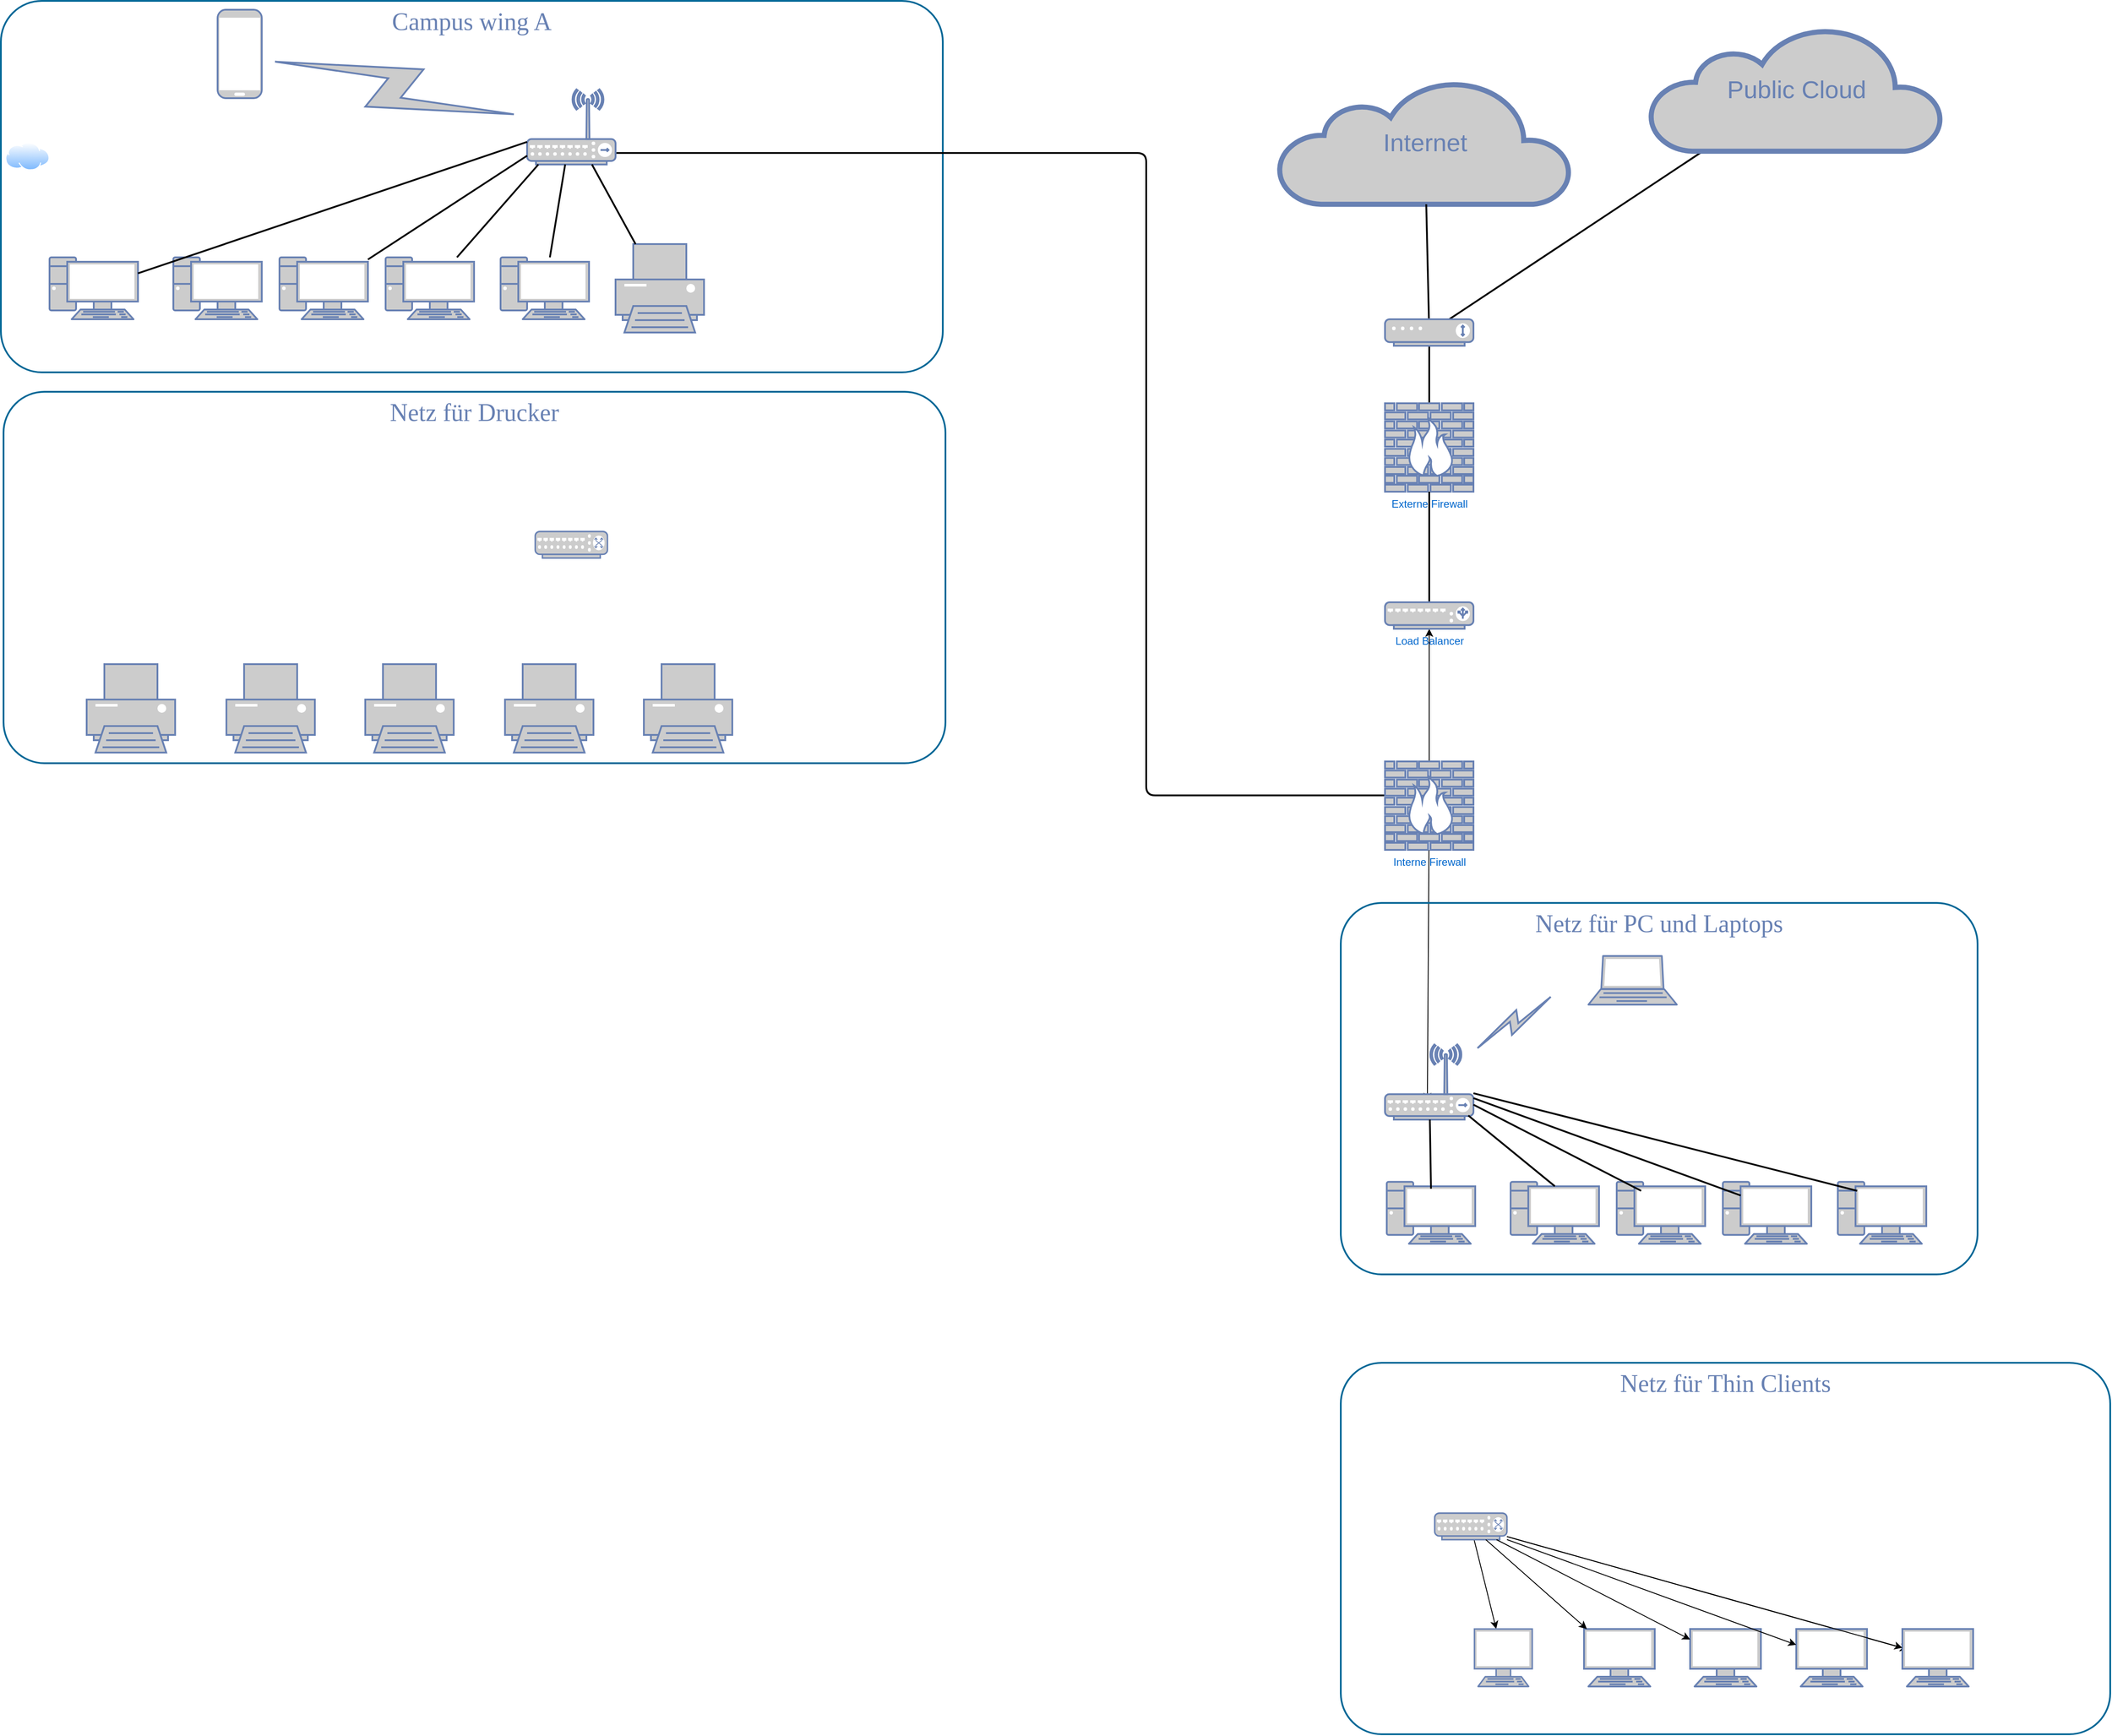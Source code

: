 <mxfile version="21.5.0" type="github">
  <diagram name="Seite-1" id="8-7M1oQOfn6xRrpXZHGh">
    <mxGraphModel dx="3694" dy="2043" grid="1" gridSize="10" guides="1" tooltips="1" connect="1" arrows="1" fold="1" page="1" pageScale="1" pageWidth="10000" pageHeight="10000" math="0" shadow="0">
      <root>
        <mxCell id="0" />
        <mxCell id="1" parent="0" />
        <mxCell id="pISYecKRWvW4cgzkgIgh-90" value="" style="group" vertex="1" connectable="0" parent="1">
          <mxGeometry x="1590" y="1560" width="870" height="420" as="geometry" />
        </mxCell>
        <mxCell id="pISYecKRWvW4cgzkgIgh-3" value="Netz für Thin Clients" style="rounded=1;whiteSpace=wrap;html=1;shadow=0;comic=0;strokeColor=#036897;strokeWidth=2;fillColor=none;fontFamily=Verdana;fontSize=28;fontColor=#6881B3;align=center;arcSize=11;verticalAlign=top;" vertex="1" parent="pISYecKRWvW4cgzkgIgh-90">
          <mxGeometry width="870" height="420" as="geometry" />
        </mxCell>
        <mxCell id="pISYecKRWvW4cgzkgIgh-100" style="edgeStyle=none;rounded=0;orthogonalLoop=1;jettySize=auto;html=1;" edge="1" parent="pISYecKRWvW4cgzkgIgh-90" source="pISYecKRWvW4cgzkgIgh-93" target="pISYecKRWvW4cgzkgIgh-94">
          <mxGeometry relative="1" as="geometry" />
        </mxCell>
        <mxCell id="pISYecKRWvW4cgzkgIgh-105" style="edgeStyle=none;rounded=0;orthogonalLoop=1;jettySize=auto;html=1;" edge="1" parent="pISYecKRWvW4cgzkgIgh-90" source="pISYecKRWvW4cgzkgIgh-93" target="pISYecKRWvW4cgzkgIgh-99">
          <mxGeometry relative="1" as="geometry" />
        </mxCell>
        <mxCell id="pISYecKRWvW4cgzkgIgh-93" value="" style="fontColor=#0066CC;verticalAlign=top;verticalLabelPosition=bottom;labelPosition=center;align=center;html=1;outlineConnect=0;fillColor=#CCCCCC;strokeColor=#6881B3;gradientColor=none;gradientDirection=north;strokeWidth=2;shape=mxgraph.networks.switch;" vertex="1" parent="pISYecKRWvW4cgzkgIgh-90">
          <mxGeometry x="106.197" y="170" width="81.69" height="30" as="geometry" />
        </mxCell>
        <mxCell id="pISYecKRWvW4cgzkgIgh-94" value="" style="fontColor=#0066CC;verticalAlign=top;verticalLabelPosition=bottom;labelPosition=center;align=center;html=1;outlineConnect=0;fillColor=#CCCCCC;strokeColor=#6881B3;gradientColor=none;gradientDirection=north;strokeWidth=2;shape=mxgraph.networks.terminal;" vertex="1" parent="pISYecKRWvW4cgzkgIgh-90">
          <mxGeometry x="151.127" y="301" width="65.352" height="65" as="geometry" />
        </mxCell>
        <mxCell id="pISYecKRWvW4cgzkgIgh-99" value="" style="fontColor=#0066CC;verticalAlign=top;verticalLabelPosition=bottom;labelPosition=center;align=center;html=1;outlineConnect=0;fillColor=#CCCCCC;strokeColor=#6881B3;gradientColor=none;gradientDirection=north;strokeWidth=2;shape=mxgraph.networks.terminal;" vertex="1" parent="pISYecKRWvW4cgzkgIgh-90">
          <mxGeometry x="641.268" y="301" width="65.352" height="65" as="geometry" />
        </mxCell>
        <mxCell id="pISYecKRWvW4cgzkgIgh-1" value="" style="image;aspect=fixed;perimeter=ellipsePerimeter;html=1;align=center;shadow=0;dashed=0;spacingTop=3;image=img/lib/active_directory/internet_cloud.svg;" vertex="1" parent="1">
          <mxGeometry x="80" y="180" width="50" height="31.5" as="geometry" />
        </mxCell>
        <mxCell id="pISYecKRWvW4cgzkgIgh-5" value="Campus wing A" style="rounded=1;whiteSpace=wrap;html=1;shadow=0;comic=0;strokeColor=#036897;strokeWidth=2;fillColor=none;fontFamily=Verdana;fontSize=28;fontColor=#6881B3;align=center;arcSize=11;verticalAlign=top;" vertex="1" parent="1">
          <mxGeometry x="75" y="20" width="1065" height="420" as="geometry" />
        </mxCell>
        <mxCell id="pISYecKRWvW4cgzkgIgh-4" value="Netz für Drucker" style="rounded=1;whiteSpace=wrap;html=1;shadow=0;comic=0;strokeColor=#036897;strokeWidth=2;fillColor=none;fontFamily=Verdana;fontSize=28;fontColor=#6881B3;align=center;arcSize=11;verticalAlign=top;" vertex="1" parent="1">
          <mxGeometry x="78" y="462" width="1065" height="420" as="geometry" />
        </mxCell>
        <mxCell id="pISYecKRWvW4cgzkgIgh-6" style="edgeStyle=none;html=1;labelBackgroundColor=none;endArrow=none;endFill=0;strokeWidth=2;fontFamily=Verdana;fontSize=28;fontColor=#6881B3;" edge="1" parent="1" source="pISYecKRWvW4cgzkgIgh-7" target="pISYecKRWvW4cgzkgIgh-91">
          <mxGeometry relative="1" as="geometry">
            <mxPoint x="1690" y="390" as="targetPoint" />
          </mxGeometry>
        </mxCell>
        <mxCell id="pISYecKRWvW4cgzkgIgh-7" value="&lt;div&gt;Externe Firewall&lt;/div&gt;&lt;div&gt;&lt;br&gt;&lt;/div&gt;" style="fontColor=#0066CC;verticalAlign=top;verticalLabelPosition=bottom;labelPosition=center;align=center;html=1;fillColor=#CCCCCC;strokeColor=#6881B3;gradientColor=none;gradientDirection=north;strokeWidth=2;shape=mxgraph.networks.firewall;rounded=0;shadow=0;comic=0;" vertex="1" parent="1">
          <mxGeometry x="1640" y="475" width="100" height="100" as="geometry" />
        </mxCell>
        <mxCell id="pISYecKRWvW4cgzkgIgh-8" style="edgeStyle=orthogonalEdgeStyle;html=1;labelBackgroundColor=none;endArrow=none;endFill=0;strokeWidth=2;fontFamily=Verdana;fontSize=15;fontColor=#036897;entryX=0.078;entryY=0.384;entryDx=0;entryDy=0;entryPerimeter=0;" edge="1" parent="1" source="pISYecKRWvW4cgzkgIgh-17" target="pISYecKRWvW4cgzkgIgh-80">
          <mxGeometry relative="1" as="geometry">
            <mxPoint x="1110" y="310" as="targetPoint" />
            <Array as="points">
              <mxPoint x="1370" y="192" />
              <mxPoint x="1370" y="918" />
            </Array>
          </mxGeometry>
        </mxCell>
        <mxCell id="pISYecKRWvW4cgzkgIgh-9" style="edgeStyle=none;html=1;labelBackgroundColor=none;endArrow=none;endFill=0;strokeWidth=2;fontFamily=Verdana;fontSize=15;fontColor=#036897;" edge="1" parent="1" source="pISYecKRWvW4cgzkgIgh-83" target="pISYecKRWvW4cgzkgIgh-7">
          <mxGeometry relative="1" as="geometry">
            <mxPoint x="1550.0" y="917" as="targetPoint" />
            <mxPoint x="1690" y="730" as="sourcePoint" />
          </mxGeometry>
        </mxCell>
        <mxCell id="pISYecKRWvW4cgzkgIgh-11" value="" style="fontColor=#0066CC;verticalAlign=top;verticalLabelPosition=bottom;labelPosition=center;align=center;html=1;fillColor=#CCCCCC;strokeColor=#6881B3;gradientColor=none;gradientDirection=north;strokeWidth=2;shape=mxgraph.networks.pc;rounded=0;shadow=0;comic=0;" vertex="1" parent="1">
          <mxGeometry x="130.0" y="310" width="100" height="70" as="geometry" />
        </mxCell>
        <mxCell id="pISYecKRWvW4cgzkgIgh-12" value="" style="fontColor=#0066CC;verticalAlign=top;verticalLabelPosition=bottom;labelPosition=center;align=center;html=1;fillColor=#CCCCCC;strokeColor=#6881B3;gradientColor=none;gradientDirection=north;strokeWidth=2;shape=mxgraph.networks.pc;rounded=0;shadow=0;comic=0;" vertex="1" parent="1">
          <mxGeometry x="270.0" y="310" width="100" height="70" as="geometry" />
        </mxCell>
        <mxCell id="pISYecKRWvW4cgzkgIgh-13" value="" style="fontColor=#0066CC;verticalAlign=top;verticalLabelPosition=bottom;labelPosition=center;align=center;html=1;fillColor=#CCCCCC;strokeColor=#6881B3;gradientColor=none;gradientDirection=north;strokeWidth=2;shape=mxgraph.networks.pc;rounded=0;shadow=0;comic=0;" vertex="1" parent="1">
          <mxGeometry x="390.0" y="310" width="100" height="70" as="geometry" />
        </mxCell>
        <mxCell id="pISYecKRWvW4cgzkgIgh-14" value="" style="fontColor=#0066CC;verticalAlign=top;verticalLabelPosition=bottom;labelPosition=center;align=center;html=1;fillColor=#CCCCCC;strokeColor=#6881B3;gradientColor=none;gradientDirection=north;strokeWidth=2;shape=mxgraph.networks.pc;rounded=0;shadow=0;comic=0;" vertex="1" parent="1">
          <mxGeometry x="510.0" y="310" width="100" height="70" as="geometry" />
        </mxCell>
        <mxCell id="pISYecKRWvW4cgzkgIgh-15" value="" style="fontColor=#0066CC;verticalAlign=top;verticalLabelPosition=bottom;labelPosition=center;align=center;html=1;fillColor=#CCCCCC;strokeColor=#6881B3;gradientColor=none;gradientDirection=north;strokeWidth=2;shape=mxgraph.networks.pc;rounded=0;shadow=0;comic=0;" vertex="1" parent="1">
          <mxGeometry x="640.0" y="310" width="100" height="70" as="geometry" />
        </mxCell>
        <mxCell id="pISYecKRWvW4cgzkgIgh-16" value="" style="fontColor=#0066CC;verticalAlign=top;verticalLabelPosition=bottom;labelPosition=center;align=center;html=1;fillColor=#CCCCCC;strokeColor=#6881B3;gradientColor=none;gradientDirection=north;strokeWidth=2;shape=mxgraph.networks.printer;rounded=0;shadow=0;comic=0;" vertex="1" parent="1">
          <mxGeometry x="770.0" y="295" width="100" height="100" as="geometry" />
        </mxCell>
        <mxCell id="pISYecKRWvW4cgzkgIgh-17" value="" style="fontColor=#0066CC;verticalAlign=top;verticalLabelPosition=bottom;labelPosition=center;align=center;html=1;fillColor=#CCCCCC;strokeColor=#6881B3;gradientColor=none;gradientDirection=north;strokeWidth=2;shape=mxgraph.networks.wireless_hub;rounded=0;shadow=0;comic=0;" vertex="1" parent="1">
          <mxGeometry x="670.0" y="120" width="100" height="85" as="geometry" />
        </mxCell>
        <mxCell id="pISYecKRWvW4cgzkgIgh-18" style="edgeStyle=none;html=1;labelBackgroundColor=none;endArrow=none;endFill=0;strokeWidth=2;fontFamily=Verdana;fontSize=15;fontColor=#036897;" edge="1" parent="1" source="pISYecKRWvW4cgzkgIgh-11" target="pISYecKRWvW4cgzkgIgh-17">
          <mxGeometry relative="1" as="geometry">
            <mxPoint x="650.0" y="240" as="targetPoint" />
          </mxGeometry>
        </mxCell>
        <mxCell id="pISYecKRWvW4cgzkgIgh-19" style="edgeStyle=none;html=1;labelBackgroundColor=none;endArrow=none;endFill=0;strokeWidth=2;fontFamily=Verdana;fontSize=15;fontColor=#036897;" edge="1" parent="1" source="pISYecKRWvW4cgzkgIgh-13" target="pISYecKRWvW4cgzkgIgh-17">
          <mxGeometry relative="1" as="geometry" />
        </mxCell>
        <mxCell id="pISYecKRWvW4cgzkgIgh-20" style="edgeStyle=none;html=1;labelBackgroundColor=none;endArrow=none;endFill=0;strokeWidth=2;fontFamily=Verdana;fontSize=15;fontColor=#036897;" edge="1" parent="1" source="pISYecKRWvW4cgzkgIgh-14" target="pISYecKRWvW4cgzkgIgh-17">
          <mxGeometry relative="1" as="geometry" />
        </mxCell>
        <mxCell id="pISYecKRWvW4cgzkgIgh-21" style="edgeStyle=none;html=1;labelBackgroundColor=none;endArrow=none;endFill=0;strokeWidth=2;fontFamily=Verdana;fontSize=15;fontColor=#036897;" edge="1" parent="1" source="pISYecKRWvW4cgzkgIgh-15" target="pISYecKRWvW4cgzkgIgh-17">
          <mxGeometry relative="1" as="geometry" />
        </mxCell>
        <mxCell id="pISYecKRWvW4cgzkgIgh-22" style="edgeStyle=none;html=1;labelBackgroundColor=none;endArrow=none;endFill=0;strokeWidth=2;fontFamily=Verdana;fontSize=15;fontColor=#036897;" edge="1" parent="1" source="pISYecKRWvW4cgzkgIgh-16" target="pISYecKRWvW4cgzkgIgh-17">
          <mxGeometry relative="1" as="geometry" />
        </mxCell>
        <mxCell id="pISYecKRWvW4cgzkgIgh-23" value="" style="html=1;fillColor=#CCCCCC;strokeColor=#6881B3;gradientColor=none;gradientDirection=north;strokeWidth=2;shape=mxgraph.networks.comm_link_edge;html=1;labelBackgroundColor=none;endArrow=none;endFill=0;fontFamily=Verdana;fontSize=20;" edge="1" parent="1" source="pISYecKRWvW4cgzkgIgh-17" target="pISYecKRWvW4cgzkgIgh-24">
          <mxGeometry width="100" height="100" relative="1" as="geometry">
            <mxPoint x="900.0" y="220" as="sourcePoint" />
            <mxPoint x="603.0" y="133" as="targetPoint" />
          </mxGeometry>
        </mxCell>
        <mxCell id="pISYecKRWvW4cgzkgIgh-24" value="" style="fontColor=#0066CC;verticalAlign=top;verticalLabelPosition=bottom;labelPosition=center;align=center;html=1;fillColor=#CCCCCC;strokeColor=#6881B3;gradientColor=none;gradientDirection=north;strokeWidth=2;shape=mxgraph.networks.mobile;rounded=0;shadow=0;comic=0;" vertex="1" parent="1">
          <mxGeometry x="320.0" y="30" width="50" height="100" as="geometry" />
        </mxCell>
        <mxCell id="pISYecKRWvW4cgzkgIgh-55" value="Internet" style="html=1;fillColor=#CCCCCC;strokeColor=#6881B3;gradientColor=none;gradientDirection=north;strokeWidth=2;shape=mxgraph.networks.cloud;fontColor=#6881B3;rounded=0;shadow=0;comic=0;align=center;fontSize=28;" vertex="1" parent="1">
          <mxGeometry x="1520" y="110" width="330" height="140" as="geometry" />
        </mxCell>
        <mxCell id="pISYecKRWvW4cgzkgIgh-56" style="edgeStyle=none;html=1;labelBackgroundColor=none;endArrow=none;endFill=0;strokeWidth=2;fontFamily=Verdana;fontSize=28;fontColor=#6881B3;" edge="1" parent="1" source="pISYecKRWvW4cgzkgIgh-91" target="pISYecKRWvW4cgzkgIgh-55">
          <mxGeometry relative="1" as="geometry">
            <mxPoint x="1689.615" y="360" as="sourcePoint" />
          </mxGeometry>
        </mxCell>
        <mxCell id="pISYecKRWvW4cgzkgIgh-57" style="edgeStyle=none;html=1;labelBackgroundColor=none;endArrow=none;endFill=0;strokeWidth=2;fontFamily=Verdana;fontSize=28;fontColor=#6881B3;" edge="1" parent="1" source="pISYecKRWvW4cgzkgIgh-91" target="pISYecKRWvW4cgzkgIgh-78">
          <mxGeometry relative="1" as="geometry">
            <mxPoint x="1714.412" y="360" as="sourcePoint" />
          </mxGeometry>
        </mxCell>
        <mxCell id="pISYecKRWvW4cgzkgIgh-78" value="Public Cloud" style="html=1;fillColor=#CCCCCC;strokeColor=#6881B3;gradientColor=none;gradientDirection=north;strokeWidth=2;shape=mxgraph.networks.cloud;fontColor=#6881B3;rounded=0;shadow=0;comic=0;align=center;fontSize=28;" vertex="1" parent="1">
          <mxGeometry x="1940" y="50" width="330" height="140" as="geometry" />
        </mxCell>
        <mxCell id="pISYecKRWvW4cgzkgIgh-86" style="rounded=0;orthogonalLoop=1;jettySize=auto;html=1;" edge="1" parent="1" source="pISYecKRWvW4cgzkgIgh-80" target="pISYecKRWvW4cgzkgIgh-83">
          <mxGeometry relative="1" as="geometry" />
        </mxCell>
        <mxCell id="pISYecKRWvW4cgzkgIgh-87" style="edgeStyle=none;rounded=0;orthogonalLoop=1;jettySize=auto;html=1;entryX=0.479;entryY=0.751;entryDx=0;entryDy=0;entryPerimeter=0;" edge="1" parent="1" source="pISYecKRWvW4cgzkgIgh-80" target="pISYecKRWvW4cgzkgIgh-70">
          <mxGeometry relative="1" as="geometry" />
        </mxCell>
        <mxCell id="pISYecKRWvW4cgzkgIgh-80" value="&lt;div&gt;Interne Firewall&lt;/div&gt;" style="fontColor=#0066CC;verticalAlign=top;verticalLabelPosition=bottom;labelPosition=center;align=center;html=1;fillColor=#CCCCCC;strokeColor=#6881B3;gradientColor=none;gradientDirection=north;strokeWidth=2;shape=mxgraph.networks.firewall;rounded=0;shadow=0;comic=0;" vertex="1" parent="1">
          <mxGeometry x="1640" y="880" width="100" height="100" as="geometry" />
        </mxCell>
        <mxCell id="pISYecKRWvW4cgzkgIgh-83" value="Load Balancer" style="fontColor=#0066CC;verticalAlign=top;verticalLabelPosition=bottom;labelPosition=center;align=center;html=1;outlineConnect=0;fillColor=#CCCCCC;strokeColor=#6881B3;gradientColor=none;gradientDirection=north;strokeWidth=2;shape=mxgraph.networks.load_balancer;" vertex="1" parent="1">
          <mxGeometry x="1640" y="700" width="100" height="30" as="geometry" />
        </mxCell>
        <mxCell id="pISYecKRWvW4cgzkgIgh-89" value="" style="group" vertex="1" connectable="0" parent="1">
          <mxGeometry x="1590" y="1040" width="720" height="420" as="geometry" />
        </mxCell>
        <mxCell id="pISYecKRWvW4cgzkgIgh-2" value="Netz für PC und Laptops" style="rounded=1;whiteSpace=wrap;html=1;shadow=0;comic=0;strokeColor=#036897;strokeWidth=2;fillColor=none;fontFamily=Verdana;fontSize=28;fontColor=#6881B3;align=center;arcSize=11;verticalAlign=top;" vertex="1" parent="pISYecKRWvW4cgzkgIgh-89">
          <mxGeometry width="720" height="420" as="geometry" />
        </mxCell>
        <mxCell id="pISYecKRWvW4cgzkgIgh-63" value="" style="fontColor=#0066CC;verticalAlign=top;verticalLabelPosition=bottom;labelPosition=center;align=center;html=1;fillColor=#CCCCCC;strokeColor=#6881B3;gradientColor=none;gradientDirection=north;strokeWidth=2;shape=mxgraph.networks.pc;rounded=0;shadow=0;comic=0;" vertex="1" parent="pISYecKRWvW4cgzkgIgh-89">
          <mxGeometry x="52.0" y="315.412" width="100" height="70" as="geometry" />
        </mxCell>
        <mxCell id="pISYecKRWvW4cgzkgIgh-64" value="" style="fontColor=#0066CC;verticalAlign=top;verticalLabelPosition=bottom;labelPosition=center;align=center;html=1;fillColor=#CCCCCC;strokeColor=#6881B3;gradientColor=none;gradientDirection=north;strokeWidth=2;shape=mxgraph.networks.pc;rounded=0;shadow=0;comic=0;" vertex="1" parent="pISYecKRWvW4cgzkgIgh-89">
          <mxGeometry x="192.0" y="315.412" width="100" height="70" as="geometry" />
        </mxCell>
        <mxCell id="pISYecKRWvW4cgzkgIgh-65" value="" style="fontColor=#0066CC;verticalAlign=top;verticalLabelPosition=bottom;labelPosition=center;align=center;html=1;fillColor=#CCCCCC;strokeColor=#6881B3;gradientColor=none;gradientDirection=north;strokeWidth=2;shape=mxgraph.networks.pc;rounded=0;shadow=0;comic=0;" vertex="1" parent="pISYecKRWvW4cgzkgIgh-89">
          <mxGeometry x="312.0" y="315.412" width="100" height="70" as="geometry" />
        </mxCell>
        <mxCell id="pISYecKRWvW4cgzkgIgh-66" value="" style="fontColor=#0066CC;verticalAlign=top;verticalLabelPosition=bottom;labelPosition=center;align=center;html=1;fillColor=#CCCCCC;strokeColor=#6881B3;gradientColor=none;gradientDirection=north;strokeWidth=2;shape=mxgraph.networks.pc;rounded=0;shadow=0;comic=0;" vertex="1" parent="pISYecKRWvW4cgzkgIgh-89">
          <mxGeometry x="432.0" y="315.412" width="100" height="70" as="geometry" />
        </mxCell>
        <mxCell id="pISYecKRWvW4cgzkgIgh-67" value="" style="fontColor=#0066CC;verticalAlign=top;verticalLabelPosition=bottom;labelPosition=center;align=center;html=1;fillColor=#CCCCCC;strokeColor=#6881B3;gradientColor=none;gradientDirection=north;strokeWidth=2;shape=mxgraph.networks.pc;rounded=0;shadow=0;comic=0;" vertex="1" parent="pISYecKRWvW4cgzkgIgh-89">
          <mxGeometry x="562" y="315.412" width="100" height="70" as="geometry" />
        </mxCell>
        <mxCell id="pISYecKRWvW4cgzkgIgh-70" value="" style="fontColor=#0066CC;verticalAlign=top;verticalLabelPosition=bottom;labelPosition=center;align=center;html=1;fillColor=#CCCCCC;strokeColor=#6881B3;gradientColor=none;gradientDirection=north;strokeWidth=2;shape=mxgraph.networks.wireless_hub;rounded=0;shadow=0;comic=0;" vertex="1" parent="pISYecKRWvW4cgzkgIgh-89">
          <mxGeometry x="50" y="160.002" width="100" height="85" as="geometry" />
        </mxCell>
        <mxCell id="pISYecKRWvW4cgzkgIgh-76" value="" style="html=1;fillColor=#CCCCCC;strokeColor=#6881B3;gradientColor=none;gradientDirection=north;strokeWidth=2;shape=mxgraph.networks.comm_link_edge;html=1;labelBackgroundColor=none;endArrow=none;endFill=0;fontFamily=Verdana;fontSize=20;" edge="1" parent="pISYecKRWvW4cgzkgIgh-89" source="pISYecKRWvW4cgzkgIgh-70">
          <mxGeometry width="100" height="100" relative="1" as="geometry">
            <mxPoint x="822" y="225.412" as="sourcePoint" />
            <mxPoint x="242" y="102.94" as="targetPoint" />
          </mxGeometry>
        </mxCell>
        <mxCell id="pISYecKRWvW4cgzkgIgh-88" value="" style="fontColor=#0066CC;verticalAlign=top;verticalLabelPosition=bottom;labelPosition=center;align=center;html=1;outlineConnect=0;fillColor=#CCCCCC;strokeColor=#6881B3;gradientColor=none;gradientDirection=north;strokeWidth=2;shape=mxgraph.networks.laptop;" vertex="1" parent="pISYecKRWvW4cgzkgIgh-89">
          <mxGeometry x="280" y="60" width="100" height="55" as="geometry" />
        </mxCell>
        <mxCell id="pISYecKRWvW4cgzkgIgh-71" style="edgeStyle=none;html=1;labelBackgroundColor=none;endArrow=none;endFill=0;strokeWidth=2;fontFamily=Verdana;fontSize=15;fontColor=#036897;exitX=0.5;exitY=0.11;exitDx=0;exitDy=0;exitPerimeter=0;" edge="1" parent="pISYecKRWvW4cgzkgIgh-89" source="pISYecKRWvW4cgzkgIgh-63" target="pISYecKRWvW4cgzkgIgh-70">
          <mxGeometry relative="1" as="geometry">
            <mxPoint x="2162" y="1425.412" as="targetPoint" />
          </mxGeometry>
        </mxCell>
        <mxCell id="pISYecKRWvW4cgzkgIgh-73" style="edgeStyle=none;html=1;labelBackgroundColor=none;endArrow=none;endFill=0;strokeWidth=2;fontFamily=Verdana;fontSize=15;fontColor=#036897;exitX=0.276;exitY=0.144;exitDx=0;exitDy=0;exitPerimeter=0;" edge="1" parent="pISYecKRWvW4cgzkgIgh-89" source="pISYecKRWvW4cgzkgIgh-65" target="pISYecKRWvW4cgzkgIgh-70">
          <mxGeometry relative="1" as="geometry" />
        </mxCell>
        <mxCell id="pISYecKRWvW4cgzkgIgh-74" style="edgeStyle=none;html=1;labelBackgroundColor=none;endArrow=none;endFill=0;strokeWidth=2;fontFamily=Verdana;fontSize=15;fontColor=#036897;exitX=0.202;exitY=0.22;exitDx=0;exitDy=0;exitPerimeter=0;" edge="1" parent="pISYecKRWvW4cgzkgIgh-89" source="pISYecKRWvW4cgzkgIgh-66" target="pISYecKRWvW4cgzkgIgh-70">
          <mxGeometry relative="1" as="geometry" />
        </mxCell>
        <mxCell id="pISYecKRWvW4cgzkgIgh-75" style="edgeStyle=none;html=1;labelBackgroundColor=none;endArrow=none;endFill=0;strokeWidth=2;fontFamily=Verdana;fontSize=15;fontColor=#036897;exitX=0.218;exitY=0.144;exitDx=0;exitDy=0;exitPerimeter=0;" edge="1" parent="pISYecKRWvW4cgzkgIgh-89" source="pISYecKRWvW4cgzkgIgh-67" target="pISYecKRWvW4cgzkgIgh-70">
          <mxGeometry relative="1" as="geometry" />
        </mxCell>
        <mxCell id="pISYecKRWvW4cgzkgIgh-72" style="edgeStyle=none;html=1;labelBackgroundColor=none;endArrow=none;endFill=0;strokeWidth=2;fontFamily=Verdana;fontSize=15;fontColor=#036897;exitX=0.5;exitY=0.07;exitDx=0;exitDy=0;exitPerimeter=0;entryX=0.942;entryY=0.946;entryDx=0;entryDy=0;entryPerimeter=0;" edge="1" parent="pISYecKRWvW4cgzkgIgh-89" source="pISYecKRWvW4cgzkgIgh-64" target="pISYecKRWvW4cgzkgIgh-70">
          <mxGeometry relative="1" as="geometry" />
        </mxCell>
        <mxCell id="pISYecKRWvW4cgzkgIgh-91" value="" style="fontColor=#0066CC;verticalAlign=top;verticalLabelPosition=bottom;labelPosition=center;align=center;html=1;outlineConnect=0;fillColor=#CCCCCC;strokeColor=#6881B3;gradientColor=none;gradientDirection=north;strokeWidth=2;shape=mxgraph.networks.modem;" vertex="1" parent="1">
          <mxGeometry x="1640" y="380" width="100" height="30" as="geometry" />
        </mxCell>
        <mxCell id="pISYecKRWvW4cgzkgIgh-95" value="" style="fontColor=#0066CC;verticalAlign=top;verticalLabelPosition=bottom;labelPosition=center;align=center;html=1;outlineConnect=0;fillColor=#CCCCCC;strokeColor=#6881B3;gradientColor=none;gradientDirection=north;strokeWidth=2;shape=mxgraph.networks.terminal;" vertex="1" parent="1">
          <mxGeometry x="1865" y="1861" width="80" height="65" as="geometry" />
        </mxCell>
        <mxCell id="pISYecKRWvW4cgzkgIgh-96" value="" style="fontColor=#0066CC;verticalAlign=top;verticalLabelPosition=bottom;labelPosition=center;align=center;html=1;outlineConnect=0;fillColor=#CCCCCC;strokeColor=#6881B3;gradientColor=none;gradientDirection=north;strokeWidth=2;shape=mxgraph.networks.terminal;" vertex="1" parent="1">
          <mxGeometry x="1985" y="1861" width="80" height="65" as="geometry" />
        </mxCell>
        <mxCell id="pISYecKRWvW4cgzkgIgh-97" value="" style="fontColor=#0066CC;verticalAlign=top;verticalLabelPosition=bottom;labelPosition=center;align=center;html=1;outlineConnect=0;fillColor=#CCCCCC;strokeColor=#6881B3;gradientColor=none;gradientDirection=north;strokeWidth=2;shape=mxgraph.networks.terminal;" vertex="1" parent="1">
          <mxGeometry x="2105" y="1861" width="80" height="65" as="geometry" />
        </mxCell>
        <mxCell id="pISYecKRWvW4cgzkgIgh-98" value="" style="fontColor=#0066CC;verticalAlign=top;verticalLabelPosition=bottom;labelPosition=center;align=center;html=1;outlineConnect=0;fillColor=#CCCCCC;strokeColor=#6881B3;gradientColor=none;gradientDirection=north;strokeWidth=2;shape=mxgraph.networks.terminal;" vertex="1" parent="1">
          <mxGeometry x="2225" y="1861" width="80" height="65" as="geometry" />
        </mxCell>
        <mxCell id="pISYecKRWvW4cgzkgIgh-101" style="edgeStyle=none;rounded=0;orthogonalLoop=1;jettySize=auto;html=1;" edge="1" parent="1" source="pISYecKRWvW4cgzkgIgh-93" target="pISYecKRWvW4cgzkgIgh-95">
          <mxGeometry relative="1" as="geometry" />
        </mxCell>
        <mxCell id="pISYecKRWvW4cgzkgIgh-102" style="edgeStyle=none;rounded=0;orthogonalLoop=1;jettySize=auto;html=1;" edge="1" parent="1" source="pISYecKRWvW4cgzkgIgh-93" target="pISYecKRWvW4cgzkgIgh-96">
          <mxGeometry relative="1" as="geometry" />
        </mxCell>
        <mxCell id="pISYecKRWvW4cgzkgIgh-103" style="edgeStyle=none;rounded=0;orthogonalLoop=1;jettySize=auto;html=1;" edge="1" parent="1" source="pISYecKRWvW4cgzkgIgh-93" target="pISYecKRWvW4cgzkgIgh-97">
          <mxGeometry relative="1" as="geometry" />
        </mxCell>
        <mxCell id="pISYecKRWvW4cgzkgIgh-104" style="edgeStyle=none;rounded=0;orthogonalLoop=1;jettySize=auto;html=1;" edge="1" parent="1" source="pISYecKRWvW4cgzkgIgh-93" target="pISYecKRWvW4cgzkgIgh-98">
          <mxGeometry relative="1" as="geometry" />
        </mxCell>
        <mxCell id="pISYecKRWvW4cgzkgIgh-106" value="" style="fontColor=#0066CC;verticalAlign=top;verticalLabelPosition=bottom;labelPosition=center;align=center;html=1;fillColor=#CCCCCC;strokeColor=#6881B3;gradientColor=none;gradientDirection=north;strokeWidth=2;shape=mxgraph.networks.printer;rounded=0;shadow=0;comic=0;" vertex="1" parent="1">
          <mxGeometry x="330" y="770" width="100" height="100" as="geometry" />
        </mxCell>
        <mxCell id="pISYecKRWvW4cgzkgIgh-107" value="" style="fontColor=#0066CC;verticalAlign=top;verticalLabelPosition=bottom;labelPosition=center;align=center;html=1;fillColor=#CCCCCC;strokeColor=#6881B3;gradientColor=none;gradientDirection=north;strokeWidth=2;shape=mxgraph.networks.printer;rounded=0;shadow=0;comic=0;" vertex="1" parent="1">
          <mxGeometry x="487" y="770" width="100" height="100" as="geometry" />
        </mxCell>
        <mxCell id="pISYecKRWvW4cgzkgIgh-108" value="" style="fontColor=#0066CC;verticalAlign=top;verticalLabelPosition=bottom;labelPosition=center;align=center;html=1;fillColor=#CCCCCC;strokeColor=#6881B3;gradientColor=none;gradientDirection=north;strokeWidth=2;shape=mxgraph.networks.printer;rounded=0;shadow=0;comic=0;" vertex="1" parent="1">
          <mxGeometry x="645" y="770" width="100" height="100" as="geometry" />
        </mxCell>
        <mxCell id="pISYecKRWvW4cgzkgIgh-109" value="" style="fontColor=#0066CC;verticalAlign=top;verticalLabelPosition=bottom;labelPosition=center;align=center;html=1;fillColor=#CCCCCC;strokeColor=#6881B3;gradientColor=none;gradientDirection=north;strokeWidth=2;shape=mxgraph.networks.printer;rounded=0;shadow=0;comic=0;" vertex="1" parent="1">
          <mxGeometry x="802.0" y="770" width="100" height="100" as="geometry" />
        </mxCell>
        <mxCell id="pISYecKRWvW4cgzkgIgh-110" value="" style="fontColor=#0066CC;verticalAlign=top;verticalLabelPosition=bottom;labelPosition=center;align=center;html=1;fillColor=#CCCCCC;strokeColor=#6881B3;gradientColor=none;gradientDirection=north;strokeWidth=2;shape=mxgraph.networks.printer;rounded=0;shadow=0;comic=0;" vertex="1" parent="1">
          <mxGeometry x="172.0" y="770" width="100" height="100" as="geometry" />
        </mxCell>
        <mxCell id="pISYecKRWvW4cgzkgIgh-111" value="" style="fontColor=#0066CC;verticalAlign=top;verticalLabelPosition=bottom;labelPosition=center;align=center;html=1;outlineConnect=0;fillColor=#CCCCCC;strokeColor=#6881B3;gradientColor=none;gradientDirection=north;strokeWidth=2;shape=mxgraph.networks.switch;" vertex="1" parent="1">
          <mxGeometry x="679.157" y="620" width="81.69" height="30" as="geometry" />
        </mxCell>
      </root>
    </mxGraphModel>
  </diagram>
</mxfile>
